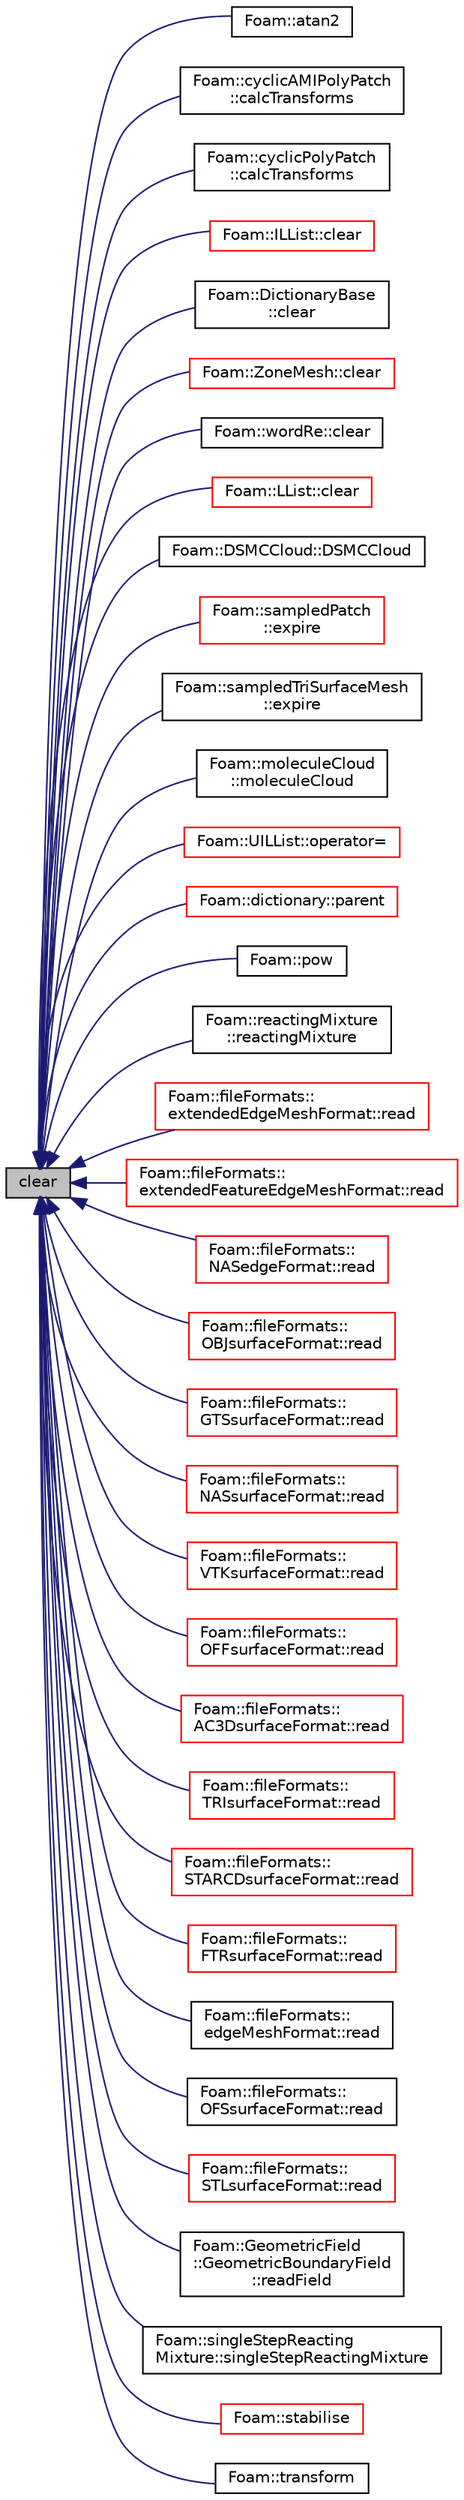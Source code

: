 digraph "clear"
{
  bgcolor="transparent";
  edge [fontname="Helvetica",fontsize="10",labelfontname="Helvetica",labelfontsize="10"];
  node [fontname="Helvetica",fontsize="10",shape=record];
  rankdir="LR";
  Node1 [label="clear",height=0.2,width=0.4,color="black", fillcolor="grey75", style="filled", fontcolor="black"];
  Node1 -> Node2 [dir="back",color="midnightblue",fontsize="10",style="solid",fontname="Helvetica"];
  Node2 [label="Foam::atan2",height=0.2,width=0.4,color="black",URL="$a10733.html#a1d472e13238cff6f1530d71e7f6e4687"];
  Node1 -> Node3 [dir="back",color="midnightblue",fontsize="10",style="solid",fontname="Helvetica"];
  Node3 [label="Foam::cyclicAMIPolyPatch\l::calcTransforms",height=0.2,width=0.4,color="black",URL="$a00474.html#afb48497736bbafb1fbb000cd218d1779",tooltip="Recalculate the transformation tensors. "];
  Node1 -> Node4 [dir="back",color="midnightblue",fontsize="10",style="solid",fontname="Helvetica"];
  Node4 [label="Foam::cyclicPolyPatch\l::calcTransforms",height=0.2,width=0.4,color="black",URL="$a00484.html#afb48497736bbafb1fbb000cd218d1779",tooltip="Recalculate the transformation tensors. "];
  Node1 -> Node5 [dir="back",color="midnightblue",fontsize="10",style="solid",fontname="Helvetica"];
  Node5 [label="Foam::ILList::clear",height=0.2,width=0.4,color="red",URL="$a01035.html#ac8bb3912a3ce86b15842e79d0b421204",tooltip="Clear the contents of the list. "];
  Node1 -> Node6 [dir="back",color="midnightblue",fontsize="10",style="solid",fontname="Helvetica"];
  Node6 [label="Foam::DictionaryBase\l::clear",height=0.2,width=0.4,color="black",URL="$a00524.html#ac8bb3912a3ce86b15842e79d0b421204",tooltip="Clear the dictionary. "];
  Node1 -> Node7 [dir="back",color="midnightblue",fontsize="10",style="solid",fontname="Helvetica"];
  Node7 [label="Foam::ZoneMesh::clear",height=0.2,width=0.4,color="red",URL="$a02900.html#ac8bb3912a3ce86b15842e79d0b421204",tooltip="Clear the zones. "];
  Node1 -> Node8 [dir="back",color="midnightblue",fontsize="10",style="solid",fontname="Helvetica"];
  Node8 [label="Foam::wordRe::clear",height=0.2,width=0.4,color="black",URL="$a02874.html#ac8bb3912a3ce86b15842e79d0b421204",tooltip="Clear string and precompiled regular expression. "];
  Node1 -> Node9 [dir="back",color="midnightblue",fontsize="10",style="solid",fontname="Helvetica"];
  Node9 [label="Foam::LList::clear",height=0.2,width=0.4,color="red",URL="$a01371.html#ac8bb3912a3ce86b15842e79d0b421204",tooltip="Delete contents of list. "];
  Node1 -> Node10 [dir="back",color="midnightblue",fontsize="10",style="solid",fontname="Helvetica"];
  Node10 [label="Foam::DSMCCloud::DSMCCloud",height=0.2,width=0.4,color="black",URL="$a00582.html#a4fda88ea13f96650232d2f6d971481d3",tooltip="Construct given name, mesh and initialisation dictionary. "];
  Node1 -> Node11 [dir="back",color="midnightblue",fontsize="10",style="solid",fontname="Helvetica"];
  Node11 [label="Foam::sampledPatch\l::expire",height=0.2,width=0.4,color="red",URL="$a02227.html#a99e9f0908a967713d117081d26ed51d0",tooltip="Mark the surface as needing an update. "];
  Node1 -> Node12 [dir="back",color="midnightblue",fontsize="10",style="solid",fontname="Helvetica"];
  Node12 [label="Foam::sampledTriSurfaceMesh\l::expire",height=0.2,width=0.4,color="black",URL="$a02235.html#a99e9f0908a967713d117081d26ed51d0",tooltip="Mark the surface as needing an update. "];
  Node1 -> Node13 [dir="back",color="midnightblue",fontsize="10",style="solid",fontname="Helvetica"];
  Node13 [label="Foam::moleculeCloud\l::moleculeCloud",height=0.2,width=0.4,color="black",URL="$a01522.html#a5c2ea555afbba870e5f19fb11b668948",tooltip="Construct given mesh, potential and mdInitialiseDict. "];
  Node1 -> Node14 [dir="back",color="midnightblue",fontsize="10",style="solid",fontname="Helvetica"];
  Node14 [label="Foam::UILList::operator=",height=0.2,width=0.4,color="red",URL="$a02732.html#a1167735e4299bc1631f8316ee8d7880b"];
  Node1 -> Node15 [dir="back",color="midnightblue",fontsize="10",style="solid",fontname="Helvetica"];
  Node15 [label="Foam::dictionary::parent",height=0.2,width=0.4,color="red",URL="$a00523.html#ae6b88b98ddfc41d9336fd0b81f428d68",tooltip="Return the parent dictionary. "];
  Node1 -> Node16 [dir="back",color="midnightblue",fontsize="10",style="solid",fontname="Helvetica"];
  Node16 [label="Foam::pow",height=0.2,width=0.4,color="black",URL="$a10733.html#a5be709a4899238516bbcd78524dc3fcb"];
  Node1 -> Node17 [dir="back",color="midnightblue",fontsize="10",style="solid",fontname="Helvetica"];
  Node17 [label="Foam::reactingMixture\l::reactingMixture",height=0.2,width=0.4,color="black",URL="$a02083.html#adfeadf7d4275f2fca4f0161be986bc2a",tooltip="Construct from dictionary, mesh and phase name. "];
  Node1 -> Node18 [dir="back",color="midnightblue",fontsize="10",style="solid",fontname="Helvetica"];
  Node18 [label="Foam::fileFormats::\lextendedEdgeMeshFormat::read",height=0.2,width=0.4,color="red",URL="$a00700.html#a464ebd67acbdff0014d4dae69e3ec4be",tooltip="Read from file. "];
  Node1 -> Node19 [dir="back",color="midnightblue",fontsize="10",style="solid",fontname="Helvetica"];
  Node19 [label="Foam::fileFormats::\lextendedFeatureEdgeMeshFormat::read",height=0.2,width=0.4,color="red",URL="$a00703.html#a464ebd67acbdff0014d4dae69e3ec4be",tooltip="Read from file. "];
  Node1 -> Node20 [dir="back",color="midnightblue",fontsize="10",style="solid",fontname="Helvetica"];
  Node20 [label="Foam::fileFormats::\lNASedgeFormat::read",height=0.2,width=0.4,color="red",URL="$a01571.html#a464ebd67acbdff0014d4dae69e3ec4be",tooltip="Read from a file. "];
  Node1 -> Node21 [dir="back",color="midnightblue",fontsize="10",style="solid",fontname="Helvetica"];
  Node21 [label="Foam::fileFormats::\lOBJsurfaceFormat::read",height=0.2,width=0.4,color="red",URL="$a01693.html#a464ebd67acbdff0014d4dae69e3ec4be",tooltip="Read from file. "];
  Node1 -> Node22 [dir="back",color="midnightblue",fontsize="10",style="solid",fontname="Helvetica"];
  Node22 [label="Foam::fileFormats::\lGTSsurfaceFormat::read",height=0.2,width=0.4,color="red",URL="$a00958.html#a464ebd67acbdff0014d4dae69e3ec4be",tooltip="Read from file. "];
  Node1 -> Node23 [dir="back",color="midnightblue",fontsize="10",style="solid",fontname="Helvetica"];
  Node23 [label="Foam::fileFormats::\lNASsurfaceFormat::read",height=0.2,width=0.4,color="red",URL="$a01572.html#a464ebd67acbdff0014d4dae69e3ec4be",tooltip="Read from a file. "];
  Node1 -> Node24 [dir="back",color="midnightblue",fontsize="10",style="solid",fontname="Helvetica"];
  Node24 [label="Foam::fileFormats::\lVTKsurfaceFormat::read",height=0.2,width=0.4,color="red",URL="$a02820.html#a464ebd67acbdff0014d4dae69e3ec4be",tooltip="Read from file. "];
  Node1 -> Node25 [dir="back",color="midnightblue",fontsize="10",style="solid",fontname="Helvetica"];
  Node25 [label="Foam::fileFormats::\lOFFsurfaceFormat::read",height=0.2,width=0.4,color="red",URL="$a01701.html#a464ebd67acbdff0014d4dae69e3ec4be",tooltip="Read from file. "];
  Node1 -> Node26 [dir="back",color="midnightblue",fontsize="10",style="solid",fontname="Helvetica"];
  Node26 [label="Foam::fileFormats::\lAC3DsurfaceFormat::read",height=0.2,width=0.4,color="red",URL="$a00014.html#a464ebd67acbdff0014d4dae69e3ec4be",tooltip="Read from file. "];
  Node1 -> Node27 [dir="back",color="midnightblue",fontsize="10",style="solid",fontname="Helvetica"];
  Node27 [label="Foam::fileFormats::\lTRIsurfaceFormat::read",height=0.2,width=0.4,color="red",URL="$a02684.html#a464ebd67acbdff0014d4dae69e3ec4be",tooltip="Read from file. "];
  Node1 -> Node28 [dir="back",color="midnightblue",fontsize="10",style="solid",fontname="Helvetica"];
  Node28 [label="Foam::fileFormats::\lSTARCDsurfaceFormat::read",height=0.2,width=0.4,color="red",URL="$a02433.html#a464ebd67acbdff0014d4dae69e3ec4be",tooltip="Read from file. "];
  Node1 -> Node29 [dir="back",color="midnightblue",fontsize="10",style="solid",fontname="Helvetica"];
  Node29 [label="Foam::fileFormats::\lFTRsurfaceFormat::read",height=0.2,width=0.4,color="red",URL="$a00864.html#a464ebd67acbdff0014d4dae69e3ec4be",tooltip="Read from file. "];
  Node1 -> Node30 [dir="back",color="midnightblue",fontsize="10",style="solid",fontname="Helvetica"];
  Node30 [label="Foam::fileFormats::\ledgeMeshFormat::read",height=0.2,width=0.4,color="black",URL="$a00617.html#a464ebd67acbdff0014d4dae69e3ec4be",tooltip="Read from file. "];
  Node1 -> Node31 [dir="back",color="midnightblue",fontsize="10",style="solid",fontname="Helvetica"];
  Node31 [label="Foam::fileFormats::\lOFSsurfaceFormat::read",height=0.2,width=0.4,color="black",URL="$a01702.html#a464ebd67acbdff0014d4dae69e3ec4be",tooltip="Read from file. "];
  Node1 -> Node32 [dir="back",color="midnightblue",fontsize="10",style="solid",fontname="Helvetica"];
  Node32 [label="Foam::fileFormats::\lSTLsurfaceFormat::read",height=0.2,width=0.4,color="red",URL="$a02448.html#a464ebd67acbdff0014d4dae69e3ec4be",tooltip="Read from file. "];
  Node1 -> Node33 [dir="back",color="midnightblue",fontsize="10",style="solid",fontname="Helvetica"];
  Node33 [label="Foam::GeometricField\l::GeometricBoundaryField\l::readField",height=0.2,width=0.4,color="black",URL="$a00920.html#a3b159706bf20959b4215e3c90e2cdb2f",tooltip="Read the boundary field. "];
  Node1 -> Node34 [dir="back",color="midnightblue",fontsize="10",style="solid",fontname="Helvetica"];
  Node34 [label="Foam::singleStepReacting\lMixture::singleStepReactingMixture",height=0.2,width=0.4,color="black",URL="$a02326.html#a8a5e6a3950171abf80bac80a4c8709af",tooltip="Construct from dictionary, mesh and phase name. "];
  Node1 -> Node35 [dir="back",color="midnightblue",fontsize="10",style="solid",fontname="Helvetica"];
  Node35 [label="Foam::stabilise",height=0.2,width=0.4,color="red",URL="$a10733.html#a84eaa0bfbb14e1ace368e4b8f5923176"];
  Node1 -> Node36 [dir="back",color="midnightblue",fontsize="10",style="solid",fontname="Helvetica"];
  Node36 [label="Foam::transform",height=0.2,width=0.4,color="black",URL="$a10733.html#abeea20a23025b195c9a649d399269f40",tooltip="Rotate given tmp<vectorField> with the given quaternion. "];
}
